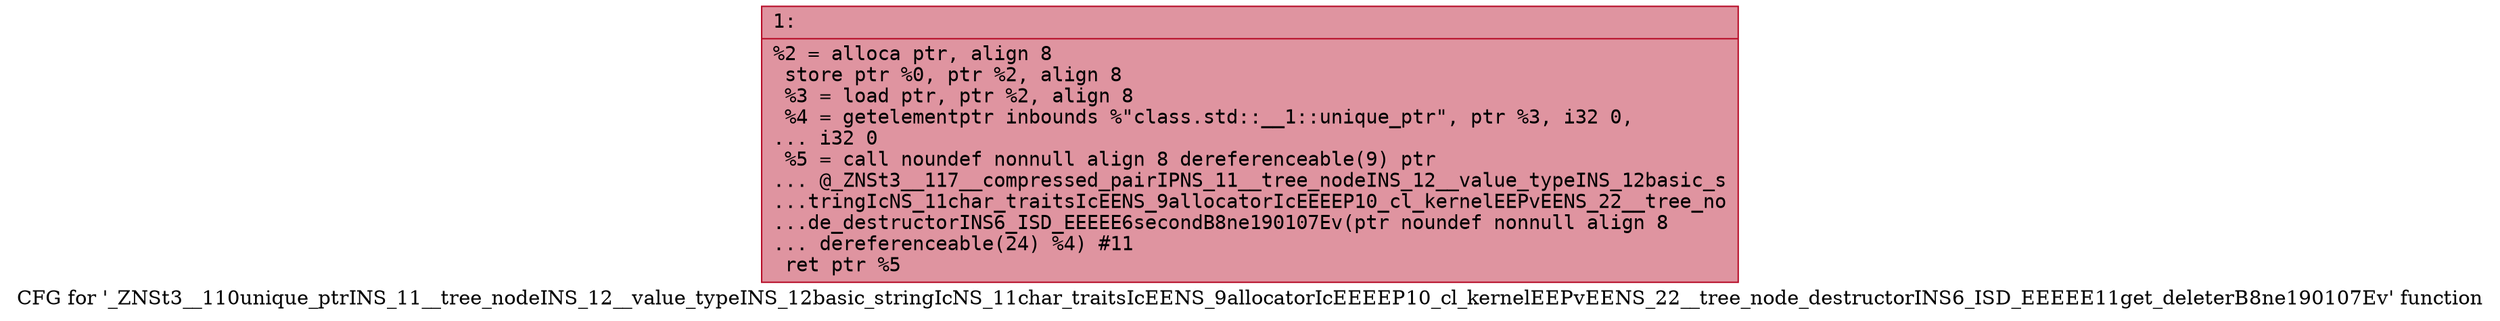 digraph "CFG for '_ZNSt3__110unique_ptrINS_11__tree_nodeINS_12__value_typeINS_12basic_stringIcNS_11char_traitsIcEENS_9allocatorIcEEEEP10_cl_kernelEEPvEENS_22__tree_node_destructorINS6_ISD_EEEEE11get_deleterB8ne190107Ev' function" {
	label="CFG for '_ZNSt3__110unique_ptrINS_11__tree_nodeINS_12__value_typeINS_12basic_stringIcNS_11char_traitsIcEENS_9allocatorIcEEEEP10_cl_kernelEEPvEENS_22__tree_node_destructorINS6_ISD_EEEEE11get_deleterB8ne190107Ev' function";

	Node0x60000139df40 [shape=record,color="#b70d28ff", style=filled, fillcolor="#b70d2870" fontname="Courier",label="{1:\l|  %2 = alloca ptr, align 8\l  store ptr %0, ptr %2, align 8\l  %3 = load ptr, ptr %2, align 8\l  %4 = getelementptr inbounds %\"class.std::__1::unique_ptr\", ptr %3, i32 0,\l... i32 0\l  %5 = call noundef nonnull align 8 dereferenceable(9) ptr\l... @_ZNSt3__117__compressed_pairIPNS_11__tree_nodeINS_12__value_typeINS_12basic_s\l...tringIcNS_11char_traitsIcEENS_9allocatorIcEEEEP10_cl_kernelEEPvEENS_22__tree_no\l...de_destructorINS6_ISD_EEEEE6secondB8ne190107Ev(ptr noundef nonnull align 8\l... dereferenceable(24) %4) #11\l  ret ptr %5\l}"];
}
